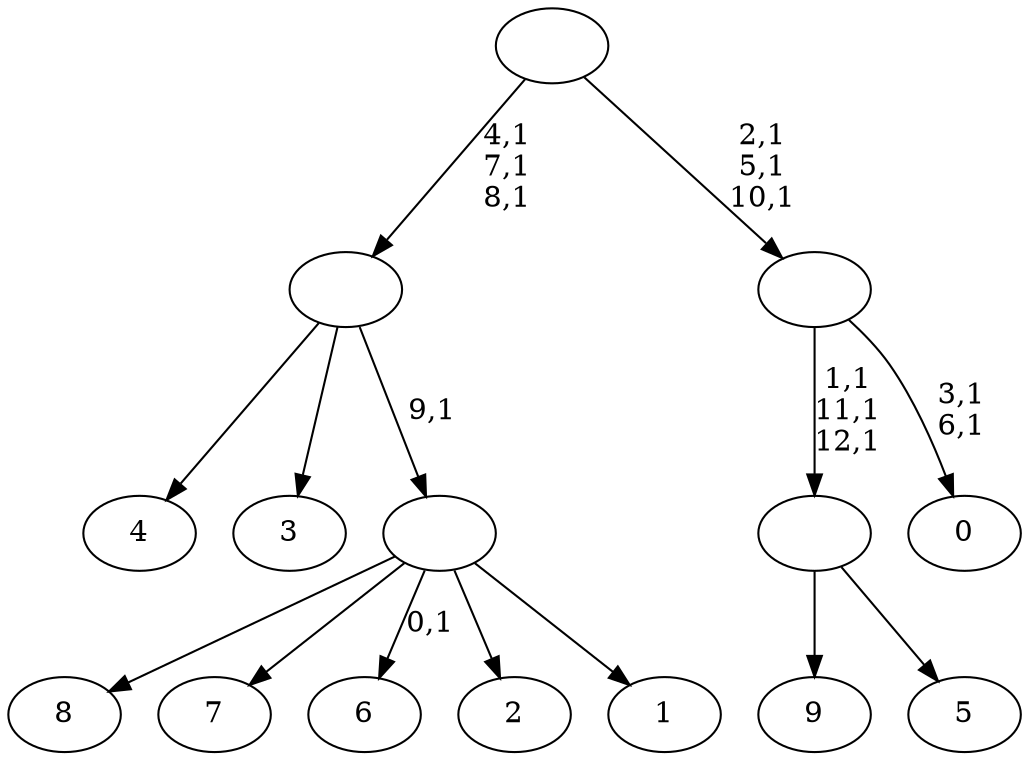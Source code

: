 digraph T {
	23 [label="9"]
	22 [label="8"]
	21 [label="7"]
	20 [label="6"]
	18 [label="5"]
	17 [label=""]
	14 [label="4"]
	13 [label="3"]
	12 [label="2"]
	11 [label="1"]
	10 [label=""]
	9 [label=""]
	6 [label="0"]
	3 [label=""]
	0 [label=""]
	17 -> 23 [label=""]
	17 -> 18 [label=""]
	10 -> 20 [label="0,1"]
	10 -> 22 [label=""]
	10 -> 21 [label=""]
	10 -> 12 [label=""]
	10 -> 11 [label=""]
	9 -> 14 [label=""]
	9 -> 13 [label=""]
	9 -> 10 [label="9,1"]
	3 -> 6 [label="3,1\n6,1"]
	3 -> 17 [label="1,1\n11,1\n12,1"]
	0 -> 3 [label="2,1\n5,1\n10,1"]
	0 -> 9 [label="4,1\n7,1\n8,1"]
}
